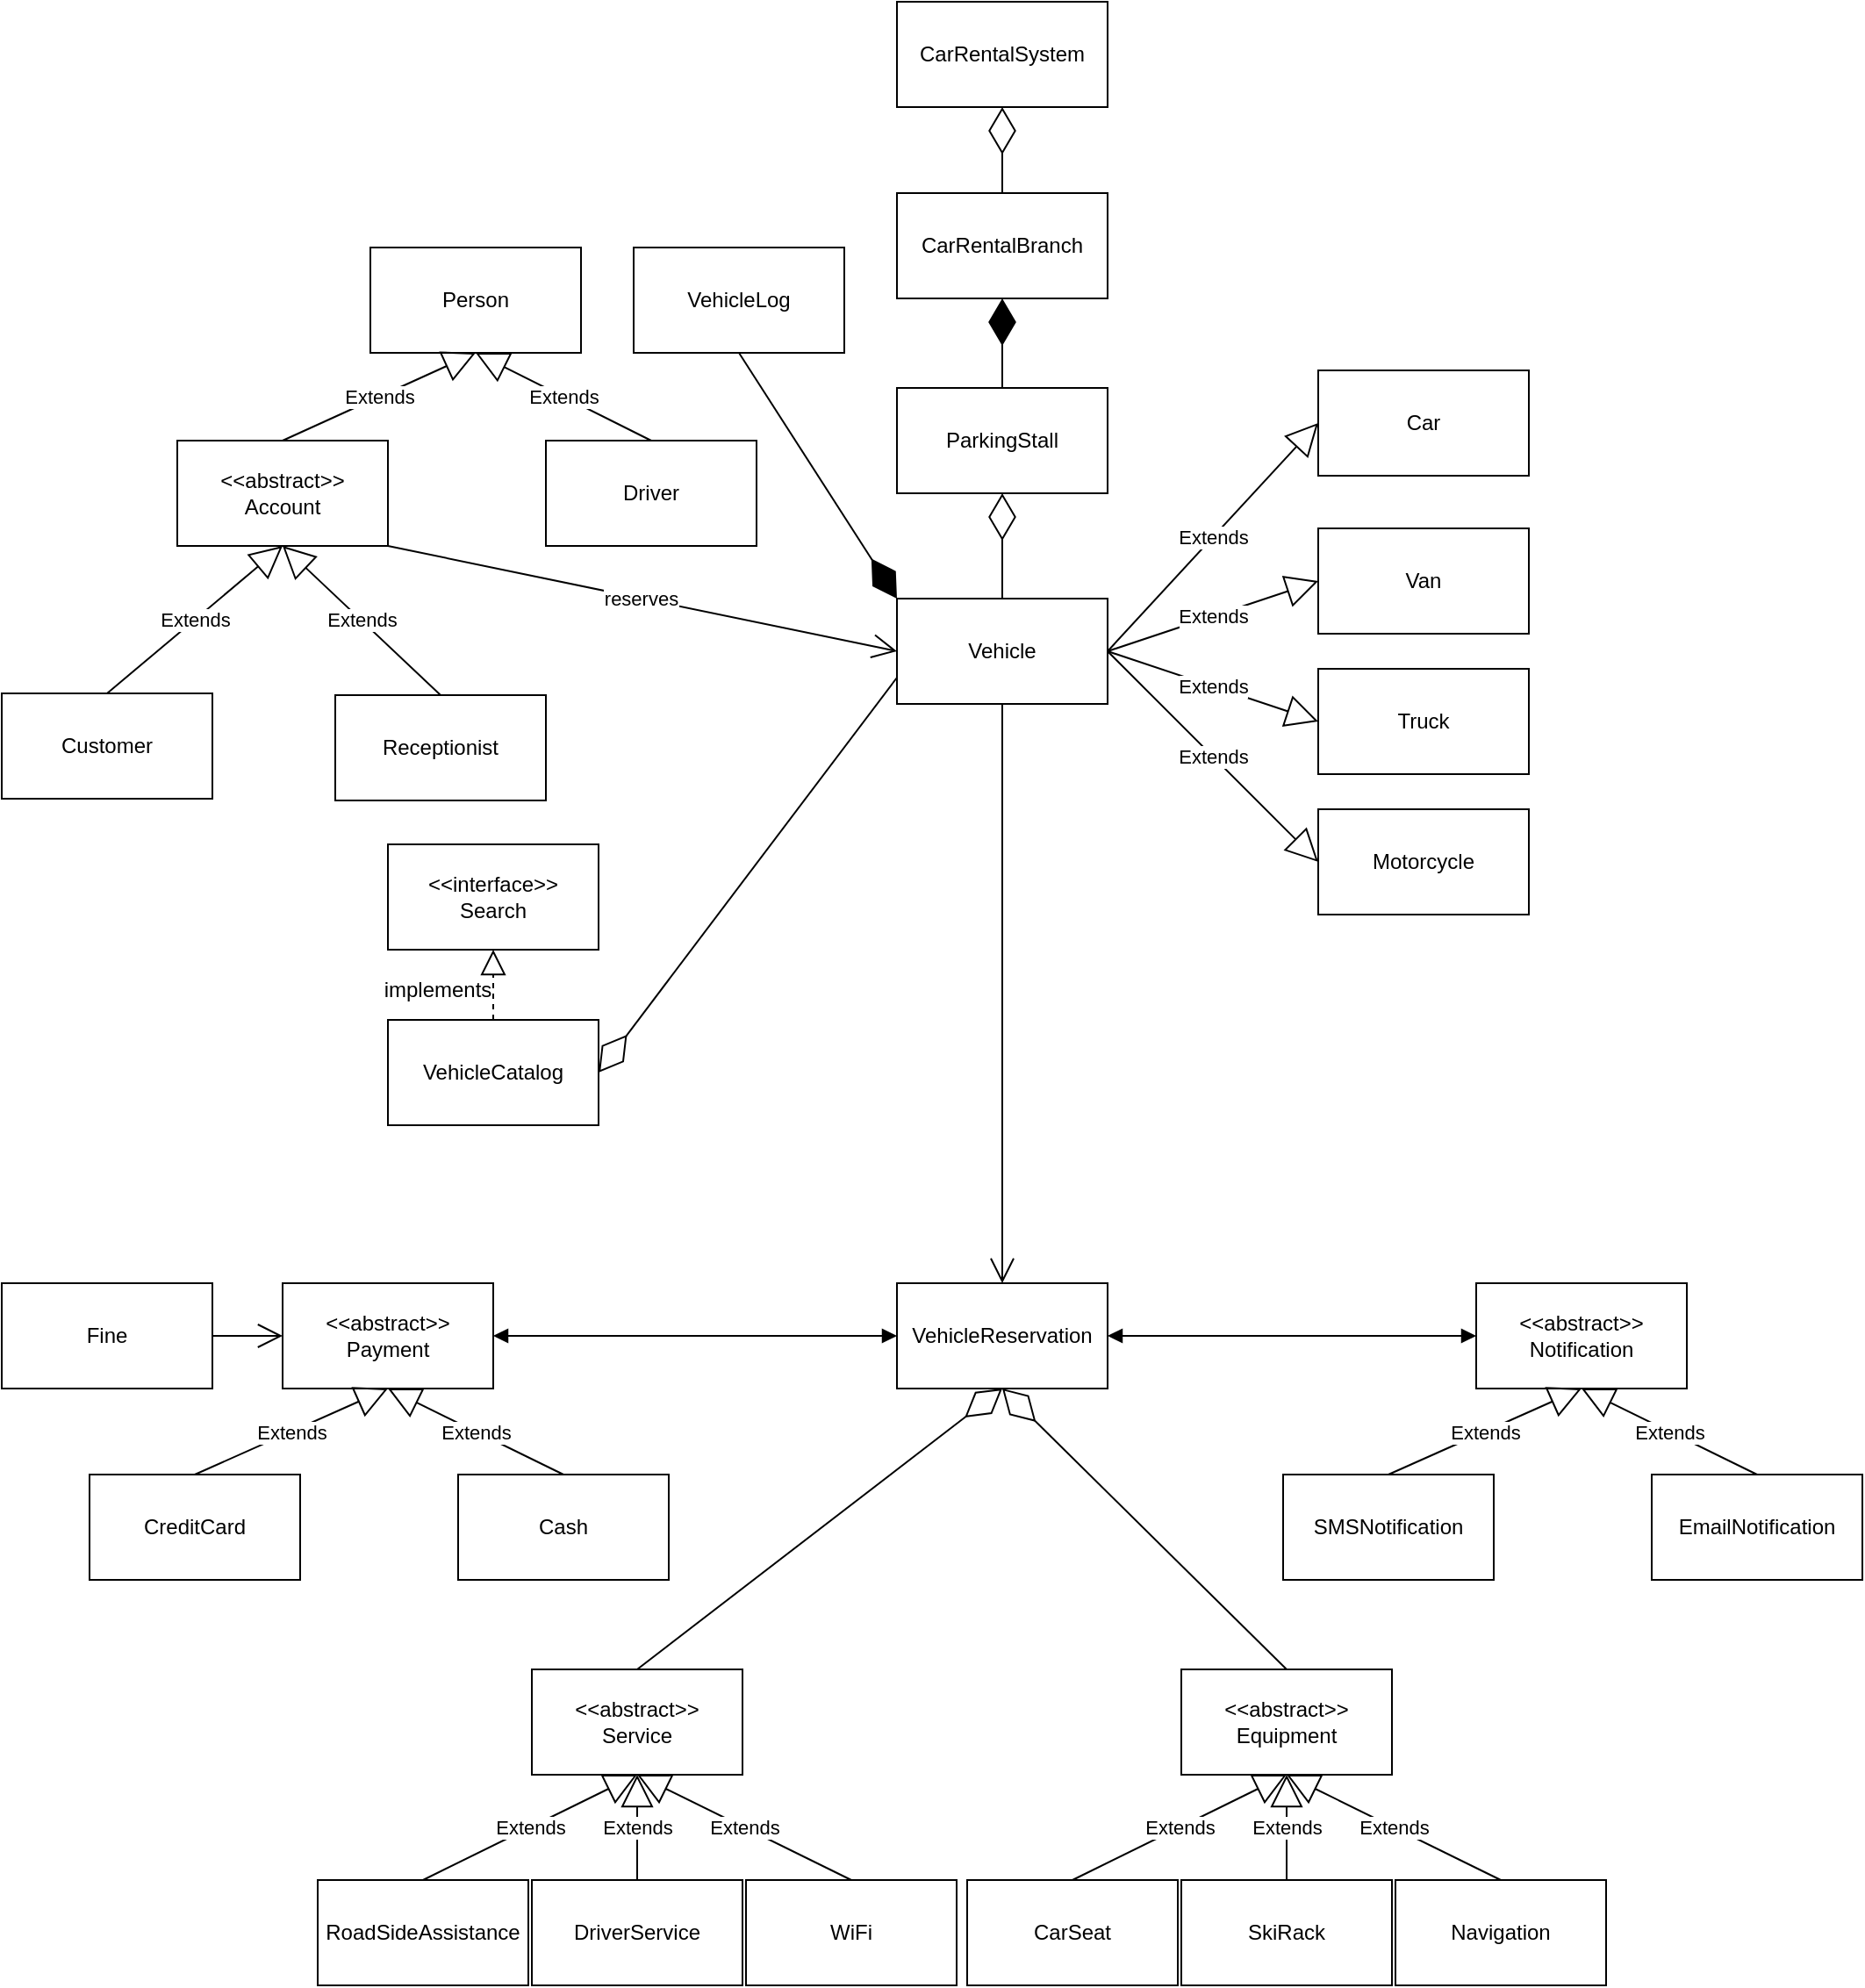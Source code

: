 <mxfile version="24.2.5" type="device">
  <diagram id="C5RBs43oDa-KdzZeNtuy" name="Page-1">
    <mxGraphModel dx="2084" dy="605" grid="1" gridSize="10" guides="1" tooltips="1" connect="1" arrows="1" fold="1" page="1" pageScale="1" pageWidth="827" pageHeight="1169" math="0" shadow="0">
      <root>
        <mxCell id="WIyWlLk6GJQsqaUBKTNV-0" />
        <mxCell id="WIyWlLk6GJQsqaUBKTNV-1" parent="WIyWlLk6GJQsqaUBKTNV-0" />
        <mxCell id="k9FPYHcv1VQ5JnB0tBHk-0" value="CarRentalSystem" style="rounded=0;whiteSpace=wrap;html=1;" parent="WIyWlLk6GJQsqaUBKTNV-1" vertex="1">
          <mxGeometry x="350" y="350" width="120" height="60" as="geometry" />
        </mxCell>
        <mxCell id="k9FPYHcv1VQ5JnB0tBHk-1" value="CarRentalBranch" style="rounded=0;whiteSpace=wrap;html=1;" parent="WIyWlLk6GJQsqaUBKTNV-1" vertex="1">
          <mxGeometry x="350" y="459" width="120" height="60" as="geometry" />
        </mxCell>
        <mxCell id="k9FPYHcv1VQ5JnB0tBHk-2" value="" style="endArrow=diamondThin;endFill=0;endSize=24;html=1;rounded=0;entryX=0.5;entryY=1;entryDx=0;entryDy=0;exitX=0.5;exitY=0;exitDx=0;exitDy=0;" parent="WIyWlLk6GJQsqaUBKTNV-1" source="k9FPYHcv1VQ5JnB0tBHk-1" target="k9FPYHcv1VQ5JnB0tBHk-0" edge="1">
          <mxGeometry width="160" relative="1" as="geometry">
            <mxPoint x="330" y="459" as="sourcePoint" />
            <mxPoint x="490" y="459" as="targetPoint" />
          </mxGeometry>
        </mxCell>
        <mxCell id="k9FPYHcv1VQ5JnB0tBHk-3" value="ParkingStall" style="rounded=0;whiteSpace=wrap;html=1;" parent="WIyWlLk6GJQsqaUBKTNV-1" vertex="1">
          <mxGeometry x="350" y="570" width="120" height="60" as="geometry" />
        </mxCell>
        <mxCell id="k9FPYHcv1VQ5JnB0tBHk-4" value="" style="endArrow=diamondThin;endFill=1;endSize=24;html=1;rounded=0;entryX=0.5;entryY=1;entryDx=0;entryDy=0;exitX=0.5;exitY=0;exitDx=0;exitDy=0;" parent="WIyWlLk6GJQsqaUBKTNV-1" source="k9FPYHcv1VQ5JnB0tBHk-3" target="k9FPYHcv1VQ5JnB0tBHk-1" edge="1">
          <mxGeometry width="160" relative="1" as="geometry">
            <mxPoint x="330" y="510" as="sourcePoint" />
            <mxPoint x="490" y="510" as="targetPoint" />
          </mxGeometry>
        </mxCell>
        <mxCell id="k9FPYHcv1VQ5JnB0tBHk-5" value="Vehicle" style="rounded=0;whiteSpace=wrap;html=1;" parent="WIyWlLk6GJQsqaUBKTNV-1" vertex="1">
          <mxGeometry x="350" y="690" width="120" height="60" as="geometry" />
        </mxCell>
        <mxCell id="k9FPYHcv1VQ5JnB0tBHk-6" value="" style="endArrow=diamondThin;endFill=0;endSize=24;html=1;rounded=0;entryX=0.5;entryY=1;entryDx=0;entryDy=0;exitX=0.5;exitY=0;exitDx=0;exitDy=0;" parent="WIyWlLk6GJQsqaUBKTNV-1" source="k9FPYHcv1VQ5JnB0tBHk-5" target="k9FPYHcv1VQ5JnB0tBHk-3" edge="1">
          <mxGeometry width="160" relative="1" as="geometry">
            <mxPoint x="330" y="690" as="sourcePoint" />
            <mxPoint x="490" y="690" as="targetPoint" />
          </mxGeometry>
        </mxCell>
        <mxCell id="k9FPYHcv1VQ5JnB0tBHk-7" value="Person" style="rounded=0;whiteSpace=wrap;html=1;" parent="WIyWlLk6GJQsqaUBKTNV-1" vertex="1">
          <mxGeometry x="50" y="490" width="120" height="60" as="geometry" />
        </mxCell>
        <mxCell id="k9FPYHcv1VQ5JnB0tBHk-8" value="Driver" style="rounded=0;whiteSpace=wrap;html=1;" parent="WIyWlLk6GJQsqaUBKTNV-1" vertex="1">
          <mxGeometry x="150" y="600" width="120" height="60" as="geometry" />
        </mxCell>
        <mxCell id="k9FPYHcv1VQ5JnB0tBHk-9" value="&amp;lt;&amp;lt;abstract&amp;gt;&amp;gt;&lt;br&gt;Account" style="rounded=0;whiteSpace=wrap;html=1;" parent="WIyWlLk6GJQsqaUBKTNV-1" vertex="1">
          <mxGeometry x="-60" y="600" width="120" height="60" as="geometry" />
        </mxCell>
        <mxCell id="k9FPYHcv1VQ5JnB0tBHk-10" value="Customer" style="rounded=0;whiteSpace=wrap;html=1;" parent="WIyWlLk6GJQsqaUBKTNV-1" vertex="1">
          <mxGeometry x="-160" y="744" width="120" height="60" as="geometry" />
        </mxCell>
        <mxCell id="k9FPYHcv1VQ5JnB0tBHk-11" value="Receptionist" style="rounded=0;whiteSpace=wrap;html=1;" parent="WIyWlLk6GJQsqaUBKTNV-1" vertex="1">
          <mxGeometry x="30" y="745" width="120" height="60" as="geometry" />
        </mxCell>
        <mxCell id="k9FPYHcv1VQ5JnB0tBHk-12" value="Extends" style="endArrow=block;endSize=16;endFill=0;html=1;rounded=0;exitX=0.5;exitY=0;exitDx=0;exitDy=0;entryX=0.5;entryY=1;entryDx=0;entryDy=0;" parent="WIyWlLk6GJQsqaUBKTNV-1" source="k9FPYHcv1VQ5JnB0tBHk-10" target="k9FPYHcv1VQ5JnB0tBHk-9" edge="1">
          <mxGeometry width="160" relative="1" as="geometry">
            <mxPoint x="230" y="690" as="sourcePoint" />
            <mxPoint x="390" y="690" as="targetPoint" />
          </mxGeometry>
        </mxCell>
        <mxCell id="k9FPYHcv1VQ5JnB0tBHk-13" value="Extends" style="endArrow=block;endSize=16;endFill=0;html=1;rounded=0;exitX=0.5;exitY=0;exitDx=0;exitDy=0;entryX=0.5;entryY=1;entryDx=0;entryDy=0;" parent="WIyWlLk6GJQsqaUBKTNV-1" source="k9FPYHcv1VQ5JnB0tBHk-11" target="k9FPYHcv1VQ5JnB0tBHk-9" edge="1">
          <mxGeometry width="160" relative="1" as="geometry">
            <mxPoint x="-90" y="760" as="sourcePoint" />
            <mxPoint x="10" y="670" as="targetPoint" />
          </mxGeometry>
        </mxCell>
        <mxCell id="k9FPYHcv1VQ5JnB0tBHk-14" value="Extends" style="endArrow=block;endSize=16;endFill=0;html=1;rounded=0;exitX=0.5;exitY=0;exitDx=0;exitDy=0;entryX=0.5;entryY=1;entryDx=0;entryDy=0;" parent="WIyWlLk6GJQsqaUBKTNV-1" source="k9FPYHcv1VQ5JnB0tBHk-9" target="k9FPYHcv1VQ5JnB0tBHk-7" edge="1">
          <mxGeometry width="160" relative="1" as="geometry">
            <mxPoint x="100" y="760" as="sourcePoint" />
            <mxPoint x="10" y="670" as="targetPoint" />
          </mxGeometry>
        </mxCell>
        <mxCell id="k9FPYHcv1VQ5JnB0tBHk-15" value="Extends" style="endArrow=block;endSize=16;endFill=0;html=1;rounded=0;exitX=0.5;exitY=0;exitDx=0;exitDy=0;" parent="WIyWlLk6GJQsqaUBKTNV-1" source="k9FPYHcv1VQ5JnB0tBHk-8" edge="1">
          <mxGeometry width="160" relative="1" as="geometry">
            <mxPoint x="10" y="610" as="sourcePoint" />
            <mxPoint x="110" y="550" as="targetPoint" />
          </mxGeometry>
        </mxCell>
        <mxCell id="k9FPYHcv1VQ5JnB0tBHk-16" value="" style="endArrow=open;endFill=1;endSize=12;html=1;rounded=0;entryX=0;entryY=0.5;entryDx=0;entryDy=0;exitX=1;exitY=1;exitDx=0;exitDy=0;" parent="WIyWlLk6GJQsqaUBKTNV-1" source="k9FPYHcv1VQ5JnB0tBHk-9" target="k9FPYHcv1VQ5JnB0tBHk-5" edge="1">
          <mxGeometry width="160" relative="1" as="geometry">
            <mxPoint x="230" y="690" as="sourcePoint" />
            <mxPoint x="390" y="690" as="targetPoint" />
          </mxGeometry>
        </mxCell>
        <mxCell id="k9FPYHcv1VQ5JnB0tBHk-17" value="reserves" style="edgeLabel;html=1;align=center;verticalAlign=middle;resizable=0;points=[];" parent="k9FPYHcv1VQ5JnB0tBHk-16" vertex="1" connectable="0">
          <mxGeometry x="-0.007" relative="1" as="geometry">
            <mxPoint as="offset" />
          </mxGeometry>
        </mxCell>
        <mxCell id="k9FPYHcv1VQ5JnB0tBHk-18" value="VehicleLog" style="rounded=0;whiteSpace=wrap;html=1;" parent="WIyWlLk6GJQsqaUBKTNV-1" vertex="1">
          <mxGeometry x="200" y="490" width="120" height="60" as="geometry" />
        </mxCell>
        <mxCell id="k9FPYHcv1VQ5JnB0tBHk-19" value="" style="endArrow=diamondThin;endFill=1;endSize=24;html=1;rounded=0;entryX=0;entryY=0;entryDx=0;entryDy=0;exitX=0.5;exitY=1;exitDx=0;exitDy=0;" parent="WIyWlLk6GJQsqaUBKTNV-1" source="k9FPYHcv1VQ5JnB0tBHk-18" target="k9FPYHcv1VQ5JnB0tBHk-5" edge="1">
          <mxGeometry width="160" relative="1" as="geometry">
            <mxPoint x="230" y="690" as="sourcePoint" />
            <mxPoint x="390" y="690" as="targetPoint" />
          </mxGeometry>
        </mxCell>
        <mxCell id="k9FPYHcv1VQ5JnB0tBHk-20" value="Car" style="rounded=0;whiteSpace=wrap;html=1;" parent="WIyWlLk6GJQsqaUBKTNV-1" vertex="1">
          <mxGeometry x="590" y="560" width="120" height="60" as="geometry" />
        </mxCell>
        <mxCell id="k9FPYHcv1VQ5JnB0tBHk-21" value="Van" style="rounded=0;whiteSpace=wrap;html=1;" parent="WIyWlLk6GJQsqaUBKTNV-1" vertex="1">
          <mxGeometry x="590" y="650" width="120" height="60" as="geometry" />
        </mxCell>
        <mxCell id="k9FPYHcv1VQ5JnB0tBHk-22" value="Truck" style="rounded=0;whiteSpace=wrap;html=1;" parent="WIyWlLk6GJQsqaUBKTNV-1" vertex="1">
          <mxGeometry x="590" y="730" width="120" height="60" as="geometry" />
        </mxCell>
        <mxCell id="k9FPYHcv1VQ5JnB0tBHk-23" value="Motorcycle" style="rounded=0;whiteSpace=wrap;html=1;" parent="WIyWlLk6GJQsqaUBKTNV-1" vertex="1">
          <mxGeometry x="590" y="810" width="120" height="60" as="geometry" />
        </mxCell>
        <mxCell id="k9FPYHcv1VQ5JnB0tBHk-24" value="Extends" style="endArrow=block;endSize=16;endFill=0;html=1;rounded=0;entryX=0;entryY=0.5;entryDx=0;entryDy=0;exitX=1;exitY=0.5;exitDx=0;exitDy=0;" parent="WIyWlLk6GJQsqaUBKTNV-1" source="k9FPYHcv1VQ5JnB0tBHk-5" target="k9FPYHcv1VQ5JnB0tBHk-20" edge="1">
          <mxGeometry width="160" relative="1" as="geometry">
            <mxPoint x="490" y="710" as="sourcePoint" />
            <mxPoint x="10" y="670" as="targetPoint" />
          </mxGeometry>
        </mxCell>
        <mxCell id="k9FPYHcv1VQ5JnB0tBHk-25" value="Extends" style="endArrow=block;endSize=16;endFill=0;html=1;rounded=0;entryX=0;entryY=0.5;entryDx=0;entryDy=0;" parent="WIyWlLk6GJQsqaUBKTNV-1" target="k9FPYHcv1VQ5JnB0tBHk-21" edge="1">
          <mxGeometry x="0.001" width="160" relative="1" as="geometry">
            <mxPoint x="470" y="720" as="sourcePoint" />
            <mxPoint x="600" y="600" as="targetPoint" />
            <mxPoint as="offset" />
          </mxGeometry>
        </mxCell>
        <mxCell id="k9FPYHcv1VQ5JnB0tBHk-26" value="Extends" style="endArrow=block;endSize=16;endFill=0;html=1;rounded=0;entryX=0;entryY=0.5;entryDx=0;entryDy=0;" parent="WIyWlLk6GJQsqaUBKTNV-1" target="k9FPYHcv1VQ5JnB0tBHk-22" edge="1">
          <mxGeometry width="160" relative="1" as="geometry">
            <mxPoint x="470" y="720" as="sourcePoint" />
            <mxPoint x="600" y="690" as="targetPoint" />
          </mxGeometry>
        </mxCell>
        <mxCell id="k9FPYHcv1VQ5JnB0tBHk-27" value="Extends" style="endArrow=block;endSize=16;endFill=0;html=1;rounded=0;entryX=0;entryY=0.5;entryDx=0;entryDy=0;" parent="WIyWlLk6GJQsqaUBKTNV-1" target="k9FPYHcv1VQ5JnB0tBHk-23" edge="1">
          <mxGeometry width="160" relative="1" as="geometry">
            <mxPoint x="470" y="720" as="sourcePoint" />
            <mxPoint x="600" y="770" as="targetPoint" />
          </mxGeometry>
        </mxCell>
        <mxCell id="k9FPYHcv1VQ5JnB0tBHk-28" value="&amp;lt;&amp;lt;interface&amp;gt;&amp;gt;&lt;br&gt;Search" style="rounded=0;whiteSpace=wrap;html=1;" parent="WIyWlLk6GJQsqaUBKTNV-1" vertex="1">
          <mxGeometry x="60" y="830" width="120" height="60" as="geometry" />
        </mxCell>
        <mxCell id="k9FPYHcv1VQ5JnB0tBHk-29" value="VehicleCatalog" style="rounded=0;whiteSpace=wrap;html=1;" parent="WIyWlLk6GJQsqaUBKTNV-1" vertex="1">
          <mxGeometry x="60" y="930" width="120" height="60" as="geometry" />
        </mxCell>
        <mxCell id="k9FPYHcv1VQ5JnB0tBHk-30" value="" style="endArrow=block;dashed=1;endFill=0;endSize=12;html=1;rounded=0;entryX=0.5;entryY=1;entryDx=0;entryDy=0;" parent="WIyWlLk6GJQsqaUBKTNV-1" source="k9FPYHcv1VQ5JnB0tBHk-29" target="k9FPYHcv1VQ5JnB0tBHk-28" edge="1">
          <mxGeometry width="160" relative="1" as="geometry">
            <mxPoint x="260" y="730" as="sourcePoint" />
            <mxPoint x="420" y="730" as="targetPoint" />
          </mxGeometry>
        </mxCell>
        <mxCell id="k9FPYHcv1VQ5JnB0tBHk-31" value="implements" style="text;html=1;align=center;verticalAlign=middle;resizable=0;points=[];autosize=1;strokeColor=none;fillColor=none;" parent="WIyWlLk6GJQsqaUBKTNV-1" vertex="1">
          <mxGeometry x="48" y="898" width="80" height="30" as="geometry" />
        </mxCell>
        <mxCell id="k9FPYHcv1VQ5JnB0tBHk-32" value="" style="endArrow=diamondThin;endFill=0;endSize=24;html=1;rounded=0;entryX=1;entryY=0.5;entryDx=0;entryDy=0;exitX=0;exitY=0.75;exitDx=0;exitDy=0;" parent="WIyWlLk6GJQsqaUBKTNV-1" source="k9FPYHcv1VQ5JnB0tBHk-5" target="k9FPYHcv1VQ5JnB0tBHk-29" edge="1">
          <mxGeometry width="160" relative="1" as="geometry">
            <mxPoint x="260" y="730" as="sourcePoint" />
            <mxPoint x="420" y="730" as="targetPoint" />
          </mxGeometry>
        </mxCell>
        <mxCell id="k9FPYHcv1VQ5JnB0tBHk-33" value="VehicleReservation" style="rounded=0;whiteSpace=wrap;html=1;" parent="WIyWlLk6GJQsqaUBKTNV-1" vertex="1">
          <mxGeometry x="350" y="1080" width="120" height="60" as="geometry" />
        </mxCell>
        <mxCell id="k9FPYHcv1VQ5JnB0tBHk-34" value="" style="endArrow=open;endFill=1;endSize=12;html=1;rounded=0;entryX=0.5;entryY=0;entryDx=0;entryDy=0;exitX=0.5;exitY=1;exitDx=0;exitDy=0;" parent="WIyWlLk6GJQsqaUBKTNV-1" source="k9FPYHcv1VQ5JnB0tBHk-5" target="k9FPYHcv1VQ5JnB0tBHk-33" edge="1">
          <mxGeometry width="160" relative="1" as="geometry">
            <mxPoint x="260" y="820" as="sourcePoint" />
            <mxPoint x="420" y="820" as="targetPoint" />
          </mxGeometry>
        </mxCell>
        <mxCell id="k9FPYHcv1VQ5JnB0tBHk-35" value="&amp;lt;&amp;lt;abstract&amp;gt;&amp;gt;&lt;br&gt;Payment" style="rounded=0;whiteSpace=wrap;html=1;" parent="WIyWlLk6GJQsqaUBKTNV-1" vertex="1">
          <mxGeometry y="1080" width="120" height="60" as="geometry" />
        </mxCell>
        <mxCell id="k9FPYHcv1VQ5JnB0tBHk-36" value="CreditCard" style="rounded=0;whiteSpace=wrap;html=1;" parent="WIyWlLk6GJQsqaUBKTNV-1" vertex="1">
          <mxGeometry x="-110" y="1189" width="120" height="60" as="geometry" />
        </mxCell>
        <mxCell id="k9FPYHcv1VQ5JnB0tBHk-37" value="Cash" style="rounded=0;whiteSpace=wrap;html=1;" parent="WIyWlLk6GJQsqaUBKTNV-1" vertex="1">
          <mxGeometry x="100" y="1189" width="120" height="60" as="geometry" />
        </mxCell>
        <mxCell id="k9FPYHcv1VQ5JnB0tBHk-39" value="" style="endArrow=block;startArrow=block;endFill=1;startFill=1;html=1;rounded=0;entryX=0;entryY=0.5;entryDx=0;entryDy=0;exitX=1;exitY=0.5;exitDx=0;exitDy=0;" parent="WIyWlLk6GJQsqaUBKTNV-1" source="k9FPYHcv1VQ5JnB0tBHk-35" target="k9FPYHcv1VQ5JnB0tBHk-33" edge="1">
          <mxGeometry width="160" relative="1" as="geometry">
            <mxPoint x="70" y="1130" as="sourcePoint" />
            <mxPoint x="-40" y="1179" as="targetPoint" />
          </mxGeometry>
        </mxCell>
        <mxCell id="k9FPYHcv1VQ5JnB0tBHk-40" value="Extends" style="endArrow=block;endSize=16;endFill=0;html=1;rounded=0;exitX=0.5;exitY=0;exitDx=0;exitDy=0;entryX=0.5;entryY=1;entryDx=0;entryDy=0;" parent="WIyWlLk6GJQsqaUBKTNV-1" source="k9FPYHcv1VQ5JnB0tBHk-36" target="k9FPYHcv1VQ5JnB0tBHk-35" edge="1">
          <mxGeometry width="160" relative="1" as="geometry">
            <mxPoint x="100" y="775" as="sourcePoint" />
            <mxPoint x="10" y="690" as="targetPoint" />
          </mxGeometry>
        </mxCell>
        <mxCell id="k9FPYHcv1VQ5JnB0tBHk-41" value="Extends" style="endArrow=block;endSize=16;endFill=0;html=1;rounded=0;exitX=0.5;exitY=0;exitDx=0;exitDy=0;entryX=0.5;entryY=1;entryDx=0;entryDy=0;" parent="WIyWlLk6GJQsqaUBKTNV-1" source="k9FPYHcv1VQ5JnB0tBHk-37" target="k9FPYHcv1VQ5JnB0tBHk-35" edge="1">
          <mxGeometry width="160" relative="1" as="geometry">
            <mxPoint x="-40" y="1199" as="sourcePoint" />
            <mxPoint x="70" y="1150" as="targetPoint" />
          </mxGeometry>
        </mxCell>
        <mxCell id="k9FPYHcv1VQ5JnB0tBHk-42" value="Fine" style="rounded=0;whiteSpace=wrap;html=1;" parent="WIyWlLk6GJQsqaUBKTNV-1" vertex="1">
          <mxGeometry x="-160" y="1080" width="120" height="60" as="geometry" />
        </mxCell>
        <mxCell id="k9FPYHcv1VQ5JnB0tBHk-43" value="" style="endArrow=open;endFill=1;endSize=12;html=1;rounded=0;entryX=0;entryY=0.5;entryDx=0;entryDy=0;exitX=1;exitY=0.5;exitDx=0;exitDy=0;" parent="WIyWlLk6GJQsqaUBKTNV-1" source="k9FPYHcv1VQ5JnB0tBHk-42" target="k9FPYHcv1VQ5JnB0tBHk-35" edge="1">
          <mxGeometry width="160" relative="1" as="geometry">
            <mxPoint x="420" y="780" as="sourcePoint" />
            <mxPoint x="420" y="1110" as="targetPoint" />
          </mxGeometry>
        </mxCell>
        <mxCell id="k9FPYHcv1VQ5JnB0tBHk-44" value="&amp;lt;&amp;lt;abstract&amp;gt;&amp;gt;&lt;br&gt;Notification" style="rounded=0;whiteSpace=wrap;html=1;" parent="WIyWlLk6GJQsqaUBKTNV-1" vertex="1">
          <mxGeometry x="680" y="1080" width="120" height="60" as="geometry" />
        </mxCell>
        <mxCell id="k9FPYHcv1VQ5JnB0tBHk-45" value="SMSNotification" style="rounded=0;whiteSpace=wrap;html=1;" parent="WIyWlLk6GJQsqaUBKTNV-1" vertex="1">
          <mxGeometry x="570" y="1189" width="120" height="60" as="geometry" />
        </mxCell>
        <mxCell id="k9FPYHcv1VQ5JnB0tBHk-46" value="EmailNotification" style="rounded=0;whiteSpace=wrap;html=1;" parent="WIyWlLk6GJQsqaUBKTNV-1" vertex="1">
          <mxGeometry x="780" y="1189" width="120" height="60" as="geometry" />
        </mxCell>
        <mxCell id="k9FPYHcv1VQ5JnB0tBHk-47" value="Extends" style="endArrow=block;endSize=16;endFill=0;html=1;rounded=0;exitX=0.5;exitY=0;exitDx=0;exitDy=0;entryX=0.5;entryY=1;entryDx=0;entryDy=0;" parent="WIyWlLk6GJQsqaUBKTNV-1" source="k9FPYHcv1VQ5JnB0tBHk-45" target="k9FPYHcv1VQ5JnB0tBHk-44" edge="1">
          <mxGeometry width="160" relative="1" as="geometry">
            <mxPoint x="780" y="775" as="sourcePoint" />
            <mxPoint x="690" y="690" as="targetPoint" />
          </mxGeometry>
        </mxCell>
        <mxCell id="k9FPYHcv1VQ5JnB0tBHk-48" value="Extends" style="endArrow=block;endSize=16;endFill=0;html=1;rounded=0;exitX=0.5;exitY=0;exitDx=0;exitDy=0;entryX=0.5;entryY=1;entryDx=0;entryDy=0;" parent="WIyWlLk6GJQsqaUBKTNV-1" source="k9FPYHcv1VQ5JnB0tBHk-46" target="k9FPYHcv1VQ5JnB0tBHk-44" edge="1">
          <mxGeometry width="160" relative="1" as="geometry">
            <mxPoint x="640" y="1199" as="sourcePoint" />
            <mxPoint x="750" y="1150" as="targetPoint" />
          </mxGeometry>
        </mxCell>
        <mxCell id="k9FPYHcv1VQ5JnB0tBHk-51" value="" style="endArrow=block;startArrow=block;endFill=1;startFill=1;html=1;rounded=0;entryX=0;entryY=0.5;entryDx=0;entryDy=0;exitX=1;exitY=0.5;exitDx=0;exitDy=0;" parent="WIyWlLk6GJQsqaUBKTNV-1" source="k9FPYHcv1VQ5JnB0tBHk-33" target="k9FPYHcv1VQ5JnB0tBHk-44" edge="1">
          <mxGeometry width="160" relative="1" as="geometry">
            <mxPoint x="130" y="1100" as="sourcePoint" />
            <mxPoint x="360" y="1120" as="targetPoint" />
          </mxGeometry>
        </mxCell>
        <mxCell id="k9FPYHcv1VQ5JnB0tBHk-52" value="&amp;lt;&amp;lt;abstract&amp;gt;&amp;gt;&lt;br&gt;Service" style="rounded=0;whiteSpace=wrap;html=1;" parent="WIyWlLk6GJQsqaUBKTNV-1" vertex="1">
          <mxGeometry x="142" y="1300" width="120" height="60" as="geometry" />
        </mxCell>
        <mxCell id="k9FPYHcv1VQ5JnB0tBHk-53" value="" style="endArrow=diamondThin;endFill=0;endSize=24;html=1;rounded=0;entryX=0.5;entryY=1;entryDx=0;entryDy=0;exitX=0.5;exitY=0;exitDx=0;exitDy=0;" parent="WIyWlLk6GJQsqaUBKTNV-1" source="k9FPYHcv1VQ5JnB0tBHk-52" target="k9FPYHcv1VQ5JnB0tBHk-33" edge="1">
          <mxGeometry width="160" relative="1" as="geometry">
            <mxPoint x="300" y="1040" as="sourcePoint" />
            <mxPoint x="190" y="970" as="targetPoint" />
          </mxGeometry>
        </mxCell>
        <mxCell id="k9FPYHcv1VQ5JnB0tBHk-55" value="" style="endArrow=diamondThin;endFill=0;endSize=24;html=1;rounded=0;exitX=0.5;exitY=0;exitDx=0;exitDy=0;" parent="WIyWlLk6GJQsqaUBKTNV-1" source="k9FPYHcv1VQ5JnB0tBHk-65" edge="1">
          <mxGeometry width="160" relative="1" as="geometry">
            <mxPoint x="510" y="1250" as="sourcePoint" />
            <mxPoint x="410" y="1140" as="targetPoint" />
          </mxGeometry>
        </mxCell>
        <mxCell id="k9FPYHcv1VQ5JnB0tBHk-56" value="RoadSideAssistance" style="rounded=0;whiteSpace=wrap;html=1;" parent="WIyWlLk6GJQsqaUBKTNV-1" vertex="1">
          <mxGeometry x="20" y="1420" width="120" height="60" as="geometry" />
        </mxCell>
        <mxCell id="k9FPYHcv1VQ5JnB0tBHk-57" value="DriverService" style="rounded=0;whiteSpace=wrap;html=1;" parent="WIyWlLk6GJQsqaUBKTNV-1" vertex="1">
          <mxGeometry x="142" y="1420" width="120" height="60" as="geometry" />
        </mxCell>
        <mxCell id="k9FPYHcv1VQ5JnB0tBHk-58" value="WiFi" style="rounded=0;whiteSpace=wrap;html=1;" parent="WIyWlLk6GJQsqaUBKTNV-1" vertex="1">
          <mxGeometry x="264" y="1420" width="120" height="60" as="geometry" />
        </mxCell>
        <mxCell id="k9FPYHcv1VQ5JnB0tBHk-59" value="Extends" style="endArrow=block;endSize=16;endFill=0;html=1;rounded=0;exitX=0.5;exitY=0;exitDx=0;exitDy=0;entryX=0.5;entryY=1;entryDx=0;entryDy=0;" parent="WIyWlLk6GJQsqaUBKTNV-1" source="k9FPYHcv1VQ5JnB0tBHk-56" target="k9FPYHcv1VQ5JnB0tBHk-52" edge="1">
          <mxGeometry width="160" relative="1" as="geometry">
            <mxPoint x="437" y="1219" as="sourcePoint" />
            <mxPoint x="547" y="1170" as="targetPoint" />
          </mxGeometry>
        </mxCell>
        <mxCell id="k9FPYHcv1VQ5JnB0tBHk-60" value="Extends" style="endArrow=block;endSize=16;endFill=0;html=1;rounded=0;" parent="WIyWlLk6GJQsqaUBKTNV-1" source="k9FPYHcv1VQ5JnB0tBHk-57" edge="1">
          <mxGeometry width="160" relative="1" as="geometry">
            <mxPoint x="92" y="1430" as="sourcePoint" />
            <mxPoint x="202" y="1360" as="targetPoint" />
          </mxGeometry>
        </mxCell>
        <mxCell id="k9FPYHcv1VQ5JnB0tBHk-61" value="Extends" style="endArrow=block;endSize=16;endFill=0;html=1;rounded=0;entryX=0.5;entryY=1;entryDx=0;entryDy=0;exitX=0.5;exitY=0;exitDx=0;exitDy=0;" parent="WIyWlLk6GJQsqaUBKTNV-1" source="k9FPYHcv1VQ5JnB0tBHk-58" target="k9FPYHcv1VQ5JnB0tBHk-52" edge="1">
          <mxGeometry width="160" relative="1" as="geometry">
            <mxPoint x="219" y="1430" as="sourcePoint" />
            <mxPoint x="212" y="1370" as="targetPoint" />
          </mxGeometry>
        </mxCell>
        <mxCell id="k9FPYHcv1VQ5JnB0tBHk-65" value="&amp;lt;&amp;lt;abstract&amp;gt;&amp;gt;&lt;br&gt;Equipment" style="rounded=0;whiteSpace=wrap;html=1;" parent="WIyWlLk6GJQsqaUBKTNV-1" vertex="1">
          <mxGeometry x="512" y="1300" width="120" height="60" as="geometry" />
        </mxCell>
        <mxCell id="k9FPYHcv1VQ5JnB0tBHk-66" value="CarSeat" style="rounded=0;whiteSpace=wrap;html=1;" parent="WIyWlLk6GJQsqaUBKTNV-1" vertex="1">
          <mxGeometry x="390" y="1420" width="120" height="60" as="geometry" />
        </mxCell>
        <mxCell id="k9FPYHcv1VQ5JnB0tBHk-67" value="SkiRack" style="rounded=0;whiteSpace=wrap;html=1;" parent="WIyWlLk6GJQsqaUBKTNV-1" vertex="1">
          <mxGeometry x="512" y="1420" width="120" height="60" as="geometry" />
        </mxCell>
        <mxCell id="k9FPYHcv1VQ5JnB0tBHk-68" value="Navigation" style="rounded=0;whiteSpace=wrap;html=1;" parent="WIyWlLk6GJQsqaUBKTNV-1" vertex="1">
          <mxGeometry x="634" y="1420" width="120" height="60" as="geometry" />
        </mxCell>
        <mxCell id="k9FPYHcv1VQ5JnB0tBHk-69" value="Extends" style="endArrow=block;endSize=16;endFill=0;html=1;rounded=0;exitX=0.5;exitY=0;exitDx=0;exitDy=0;entryX=0.5;entryY=1;entryDx=0;entryDy=0;" parent="WIyWlLk6GJQsqaUBKTNV-1" source="k9FPYHcv1VQ5JnB0tBHk-66" target="k9FPYHcv1VQ5JnB0tBHk-65" edge="1">
          <mxGeometry width="160" relative="1" as="geometry">
            <mxPoint x="807" y="1219" as="sourcePoint" />
            <mxPoint x="917" y="1170" as="targetPoint" />
          </mxGeometry>
        </mxCell>
        <mxCell id="k9FPYHcv1VQ5JnB0tBHk-70" value="Extends" style="endArrow=block;endSize=16;endFill=0;html=1;rounded=0;" parent="WIyWlLk6GJQsqaUBKTNV-1" source="k9FPYHcv1VQ5JnB0tBHk-67" edge="1">
          <mxGeometry width="160" relative="1" as="geometry">
            <mxPoint x="462" y="1430" as="sourcePoint" />
            <mxPoint x="572" y="1360" as="targetPoint" />
          </mxGeometry>
        </mxCell>
        <mxCell id="k9FPYHcv1VQ5JnB0tBHk-71" value="Extends" style="endArrow=block;endSize=16;endFill=0;html=1;rounded=0;entryX=0.5;entryY=1;entryDx=0;entryDy=0;exitX=0.5;exitY=0;exitDx=0;exitDy=0;" parent="WIyWlLk6GJQsqaUBKTNV-1" source="k9FPYHcv1VQ5JnB0tBHk-68" target="k9FPYHcv1VQ5JnB0tBHk-65" edge="1">
          <mxGeometry width="160" relative="1" as="geometry">
            <mxPoint x="589" y="1430" as="sourcePoint" />
            <mxPoint x="582" y="1370" as="targetPoint" />
          </mxGeometry>
        </mxCell>
      </root>
    </mxGraphModel>
  </diagram>
</mxfile>
